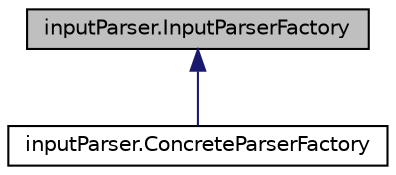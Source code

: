 digraph G
{
  edge [fontname="Helvetica",fontsize="10",labelfontname="Helvetica",labelfontsize="10"];
  node [fontname="Helvetica",fontsize="10",shape=record];
  Node1 [label="inputParser.InputParserFactory",height=0.2,width=0.4,color="black", fillcolor="grey75", style="filled" fontcolor="black"];
  Node1 -> Node2 [dir="back",color="midnightblue",fontsize="10",style="solid"];
  Node2 [label="inputParser.ConcreteParserFactory",height=0.2,width=0.4,color="black", fillcolor="white", style="filled",URL="$classinput_parser_1_1_concrete_parser_factory.html"];
}
